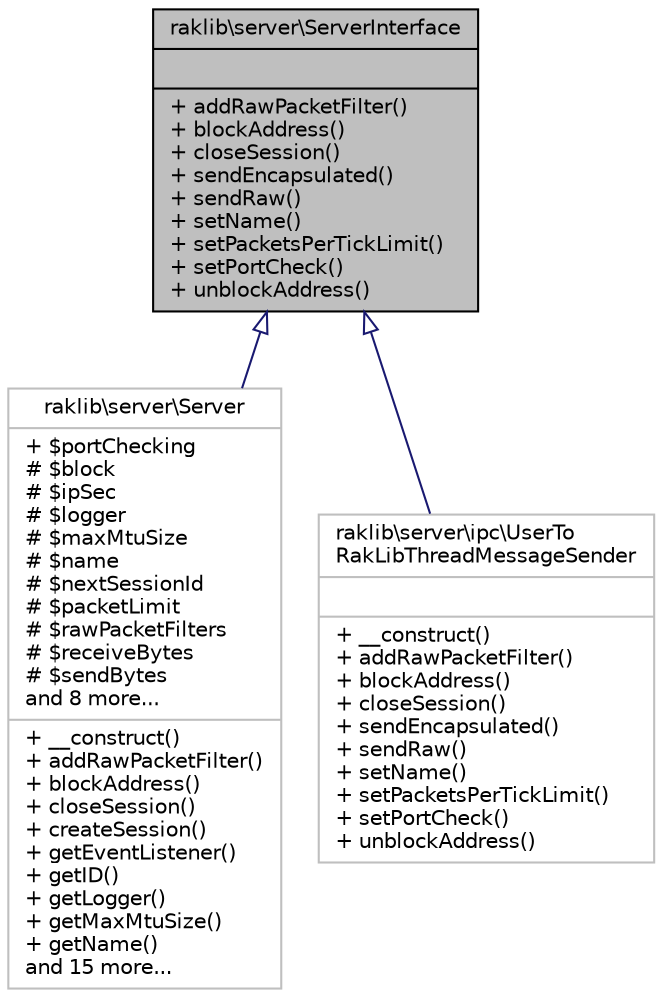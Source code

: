 digraph "raklib\server\ServerInterface"
{
 // INTERACTIVE_SVG=YES
 // LATEX_PDF_SIZE
  edge [fontname="Helvetica",fontsize="10",labelfontname="Helvetica",labelfontsize="10"];
  node [fontname="Helvetica",fontsize="10",shape=record];
  Node1 [label="{raklib\\server\\ServerInterface\n||+ addRawPacketFilter()\l+ blockAddress()\l+ closeSession()\l+ sendEncapsulated()\l+ sendRaw()\l+ setName()\l+ setPacketsPerTickLimit()\l+ setPortCheck()\l+ unblockAddress()\l}",height=0.2,width=0.4,color="black", fillcolor="grey75", style="filled", fontcolor="black",tooltip=" "];
  Node1 -> Node2 [dir="back",color="midnightblue",fontsize="10",style="solid",arrowtail="onormal",fontname="Helvetica"];
  Node2 [label="{raklib\\server\\Server\n|+ $portChecking\l# $block\l# $ipSec\l# $logger\l# $maxMtuSize\l# $name\l# $nextSessionId\l# $packetLimit\l# $rawPacketFilters\l# $receiveBytes\l# $sendBytes\land 8 more...\l|+ __construct()\l+ addRawPacketFilter()\l+ blockAddress()\l+ closeSession()\l+ createSession()\l+ getEventListener()\l+ getID()\l+ getLogger()\l+ getMaxMtuSize()\l+ getName()\land 15 more...\l}",height=0.2,width=0.4,color="grey75", fillcolor="white", style="filled",URL="$d8/dd8/classraklib_1_1server_1_1_server.html",tooltip=" "];
  Node1 -> Node3 [dir="back",color="midnightblue",fontsize="10",style="solid",arrowtail="onormal",fontname="Helvetica"];
  Node3 [label="{raklib\\server\\ipc\\UserTo\lRakLibThreadMessageSender\n||+ __construct()\l+ addRawPacketFilter()\l+ blockAddress()\l+ closeSession()\l+ sendEncapsulated()\l+ sendRaw()\l+ setName()\l+ setPacketsPerTickLimit()\l+ setPortCheck()\l+ unblockAddress()\l}",height=0.2,width=0.4,color="grey75", fillcolor="white", style="filled",URL="$d4/d78/classraklib_1_1server_1_1ipc_1_1_user_to_rak_lib_thread_message_sender.html",tooltip=" "];
}

